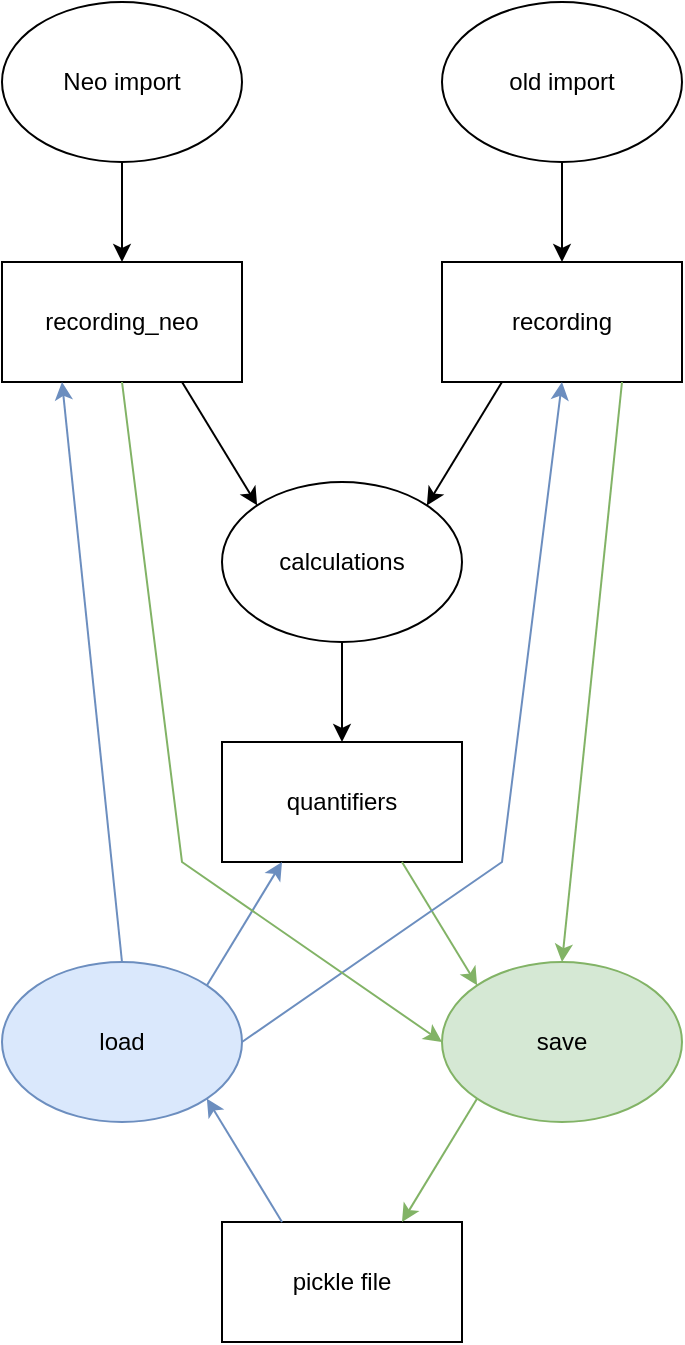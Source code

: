 <mxfile version="16.1.2" type="device"><diagram id="giASnHNsZ2YeZa8Mqz9D" name="Seite-1"><mxGraphModel dx="1106" dy="822" grid="1" gridSize="10" guides="1" tooltips="1" connect="1" arrows="1" fold="1" page="1" pageScale="1" pageWidth="827" pageHeight="1169" math="0" shadow="0"><root><mxCell id="0"/><mxCell id="1" parent="0"/><mxCell id="7FItMRdBN1n2ZoNi4OEP-10" value="" style="edgeStyle=orthogonalEdgeStyle;rounded=0;orthogonalLoop=1;jettySize=auto;html=1;" edge="1" parent="1" source="7FItMRdBN1n2ZoNi4OEP-1" target="7FItMRdBN1n2ZoNi4OEP-3"><mxGeometry relative="1" as="geometry"/></mxCell><mxCell id="7FItMRdBN1n2ZoNi4OEP-1" value="Neo import" style="ellipse;whiteSpace=wrap;html=1;" vertex="1" parent="1"><mxGeometry x="170" y="80" width="120" height="80" as="geometry"/></mxCell><mxCell id="7FItMRdBN1n2ZoNi4OEP-11" value="" style="edgeStyle=orthogonalEdgeStyle;rounded=0;orthogonalLoop=1;jettySize=auto;html=1;" edge="1" parent="1" source="7FItMRdBN1n2ZoNi4OEP-2" target="7FItMRdBN1n2ZoNi4OEP-4"><mxGeometry relative="1" as="geometry"/></mxCell><mxCell id="7FItMRdBN1n2ZoNi4OEP-2" value="old import" style="ellipse;whiteSpace=wrap;html=1;" vertex="1" parent="1"><mxGeometry x="390" y="80" width="120" height="80" as="geometry"/></mxCell><mxCell id="7FItMRdBN1n2ZoNi4OEP-3" value="recording_neo" style="rounded=0;whiteSpace=wrap;html=1;" vertex="1" parent="1"><mxGeometry x="170" y="210" width="120" height="60" as="geometry"/></mxCell><mxCell id="7FItMRdBN1n2ZoNi4OEP-4" value="recording" style="rounded=0;whiteSpace=wrap;html=1;" vertex="1" parent="1"><mxGeometry x="390" y="210" width="120" height="60" as="geometry"/></mxCell><mxCell id="7FItMRdBN1n2ZoNi4OEP-7" value="" style="edgeStyle=orthogonalEdgeStyle;rounded=0;orthogonalLoop=1;jettySize=auto;html=1;" edge="1" parent="1" source="7FItMRdBN1n2ZoNi4OEP-5" target="7FItMRdBN1n2ZoNi4OEP-6"><mxGeometry relative="1" as="geometry"/></mxCell><mxCell id="7FItMRdBN1n2ZoNi4OEP-5" value="calculations" style="ellipse;whiteSpace=wrap;html=1;" vertex="1" parent="1"><mxGeometry x="280" y="320" width="120" height="80" as="geometry"/></mxCell><mxCell id="7FItMRdBN1n2ZoNi4OEP-6" value="quantifiers" style="rounded=0;whiteSpace=wrap;html=1;" vertex="1" parent="1"><mxGeometry x="280" y="450" width="120" height="60" as="geometry"/></mxCell><mxCell id="7FItMRdBN1n2ZoNi4OEP-8" value="" style="endArrow=classic;html=1;rounded=0;exitX=0.75;exitY=1;exitDx=0;exitDy=0;entryX=0;entryY=0;entryDx=0;entryDy=0;" edge="1" parent="1" source="7FItMRdBN1n2ZoNi4OEP-3" target="7FItMRdBN1n2ZoNi4OEP-5"><mxGeometry width="50" height="50" relative="1" as="geometry"><mxPoint x="390" y="440" as="sourcePoint"/><mxPoint x="440" y="390" as="targetPoint"/></mxGeometry></mxCell><mxCell id="7FItMRdBN1n2ZoNi4OEP-9" value="" style="endArrow=classic;html=1;rounded=0;exitX=0.25;exitY=1;exitDx=0;exitDy=0;entryX=1;entryY=0;entryDx=0;entryDy=0;" edge="1" parent="1" source="7FItMRdBN1n2ZoNi4OEP-4" target="7FItMRdBN1n2ZoNi4OEP-5"><mxGeometry width="50" height="50" relative="1" as="geometry"><mxPoint x="390" y="440" as="sourcePoint"/><mxPoint x="440" y="390" as="targetPoint"/></mxGeometry></mxCell><mxCell id="7FItMRdBN1n2ZoNi4OEP-12" value="save" style="ellipse;whiteSpace=wrap;html=1;fillColor=#d5e8d4;strokeColor=#82b366;" vertex="1" parent="1"><mxGeometry x="390" y="560" width="120" height="80" as="geometry"/></mxCell><mxCell id="7FItMRdBN1n2ZoNi4OEP-13" value="load" style="ellipse;whiteSpace=wrap;html=1;fillColor=#dae8fc;strokeColor=#6c8ebf;" vertex="1" parent="1"><mxGeometry x="170" y="560" width="120" height="80" as="geometry"/></mxCell><mxCell id="7FItMRdBN1n2ZoNi4OEP-14" value="pickle file" style="rounded=0;whiteSpace=wrap;html=1;" vertex="1" parent="1"><mxGeometry x="280" y="690" width="120" height="60" as="geometry"/></mxCell><mxCell id="7FItMRdBN1n2ZoNi4OEP-15" value="" style="endArrow=classic;html=1;rounded=0;exitX=0.75;exitY=1;exitDx=0;exitDy=0;entryX=0;entryY=0;entryDx=0;entryDy=0;fillColor=#d5e8d4;strokeColor=#82b366;" edge="1" parent="1" source="7FItMRdBN1n2ZoNi4OEP-6" target="7FItMRdBN1n2ZoNi4OEP-12"><mxGeometry width="50" height="50" relative="1" as="geometry"><mxPoint x="390" y="440" as="sourcePoint"/><mxPoint x="440" y="390" as="targetPoint"/></mxGeometry></mxCell><mxCell id="7FItMRdBN1n2ZoNi4OEP-16" value="" style="endArrow=classic;html=1;rounded=0;exitX=1;exitY=0;exitDx=0;exitDy=0;entryX=0.25;entryY=1;entryDx=0;entryDy=0;fillColor=#dae8fc;strokeColor=#6c8ebf;" edge="1" parent="1" source="7FItMRdBN1n2ZoNi4OEP-13" target="7FItMRdBN1n2ZoNi4OEP-6"><mxGeometry width="50" height="50" relative="1" as="geometry"><mxPoint x="390" y="440" as="sourcePoint"/><mxPoint x="440" y="390" as="targetPoint"/></mxGeometry></mxCell><mxCell id="7FItMRdBN1n2ZoNi4OEP-17" value="" style="endArrow=classic;html=1;rounded=0;exitX=0.5;exitY=0;exitDx=0;exitDy=0;entryX=0.25;entryY=1;entryDx=0;entryDy=0;fillColor=#dae8fc;strokeColor=#6c8ebf;" edge="1" parent="1" source="7FItMRdBN1n2ZoNi4OEP-13" target="7FItMRdBN1n2ZoNi4OEP-3"><mxGeometry width="50" height="50" relative="1" as="geometry"><mxPoint x="390" y="440" as="sourcePoint"/><mxPoint x="440" y="390" as="targetPoint"/></mxGeometry></mxCell><mxCell id="7FItMRdBN1n2ZoNi4OEP-18" value="" style="endArrow=classic;html=1;rounded=0;exitX=1;exitY=0.5;exitDx=0;exitDy=0;entryX=0.5;entryY=1;entryDx=0;entryDy=0;fillColor=#dae8fc;strokeColor=#6c8ebf;" edge="1" parent="1" source="7FItMRdBN1n2ZoNi4OEP-13" target="7FItMRdBN1n2ZoNi4OEP-4"><mxGeometry width="50" height="50" relative="1" as="geometry"><mxPoint x="390" y="440" as="sourcePoint"/><mxPoint x="440" y="390" as="targetPoint"/><Array as="points"><mxPoint x="420" y="510"/></Array></mxGeometry></mxCell><mxCell id="7FItMRdBN1n2ZoNi4OEP-19" value="" style="endArrow=classic;html=1;rounded=0;exitX=0.75;exitY=1;exitDx=0;exitDy=0;entryX=0.5;entryY=0;entryDx=0;entryDy=0;fillColor=#d5e8d4;strokeColor=#82b366;" edge="1" parent="1" source="7FItMRdBN1n2ZoNi4OEP-4" target="7FItMRdBN1n2ZoNi4OEP-12"><mxGeometry width="50" height="50" relative="1" as="geometry"><mxPoint x="390" y="440" as="sourcePoint"/><mxPoint x="440" y="390" as="targetPoint"/></mxGeometry></mxCell><mxCell id="7FItMRdBN1n2ZoNi4OEP-20" value="" style="endArrow=classic;html=1;rounded=0;exitX=0.5;exitY=1;exitDx=0;exitDy=0;entryX=0;entryY=0.5;entryDx=0;entryDy=0;fillColor=#d5e8d4;strokeColor=#82b366;" edge="1" parent="1" source="7FItMRdBN1n2ZoNi4OEP-3" target="7FItMRdBN1n2ZoNi4OEP-12"><mxGeometry width="50" height="50" relative="1" as="geometry"><mxPoint x="390" y="440" as="sourcePoint"/><mxPoint x="440" y="390" as="targetPoint"/><Array as="points"><mxPoint x="260" y="510"/></Array></mxGeometry></mxCell><mxCell id="7FItMRdBN1n2ZoNi4OEP-21" value="" style="endArrow=classic;html=1;rounded=0;exitX=0;exitY=1;exitDx=0;exitDy=0;entryX=0.75;entryY=0;entryDx=0;entryDy=0;fillColor=#d5e8d4;strokeColor=#82b366;" edge="1" parent="1" source="7FItMRdBN1n2ZoNi4OEP-12" target="7FItMRdBN1n2ZoNi4OEP-14"><mxGeometry width="50" height="50" relative="1" as="geometry"><mxPoint x="390" y="440" as="sourcePoint"/><mxPoint x="440" y="390" as="targetPoint"/></mxGeometry></mxCell><mxCell id="7FItMRdBN1n2ZoNi4OEP-22" value="" style="endArrow=classic;html=1;rounded=0;exitX=0.25;exitY=0;exitDx=0;exitDy=0;entryX=1;entryY=1;entryDx=0;entryDy=0;fillColor=#dae8fc;strokeColor=#6c8ebf;" edge="1" parent="1" source="7FItMRdBN1n2ZoNi4OEP-14" target="7FItMRdBN1n2ZoNi4OEP-13"><mxGeometry width="50" height="50" relative="1" as="geometry"><mxPoint x="390" y="440" as="sourcePoint"/><mxPoint x="280" y="660" as="targetPoint"/></mxGeometry></mxCell></root></mxGraphModel></diagram></mxfile>